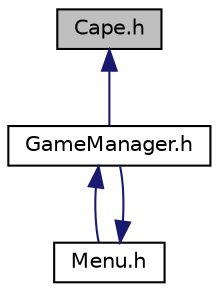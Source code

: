 digraph G
{
  edge [fontname="Helvetica",fontsize="10",labelfontname="Helvetica",labelfontsize="10"];
  node [fontname="Helvetica",fontsize="10",shape=record];
  Node1 [label="Cape.h",height=0.2,width=0.4,color="black", fillcolor="grey75", style="filled" fontcolor="black"];
  Node1 -> Node2 [dir="back",color="midnightblue",fontsize="10",style="solid"];
  Node2 [label="GameManager.h",height=0.2,width=0.4,color="black", fillcolor="white", style="filled",URL="$_game_manager_8h.html"];
  Node2 -> Node3 [dir="back",color="midnightblue",fontsize="10",style="solid"];
  Node3 [label="Menu.h",height=0.2,width=0.4,color="black", fillcolor="white", style="filled",URL="$_menu_8h.html"];
  Node3 -> Node2 [dir="back",color="midnightblue",fontsize="10",style="solid"];
}
